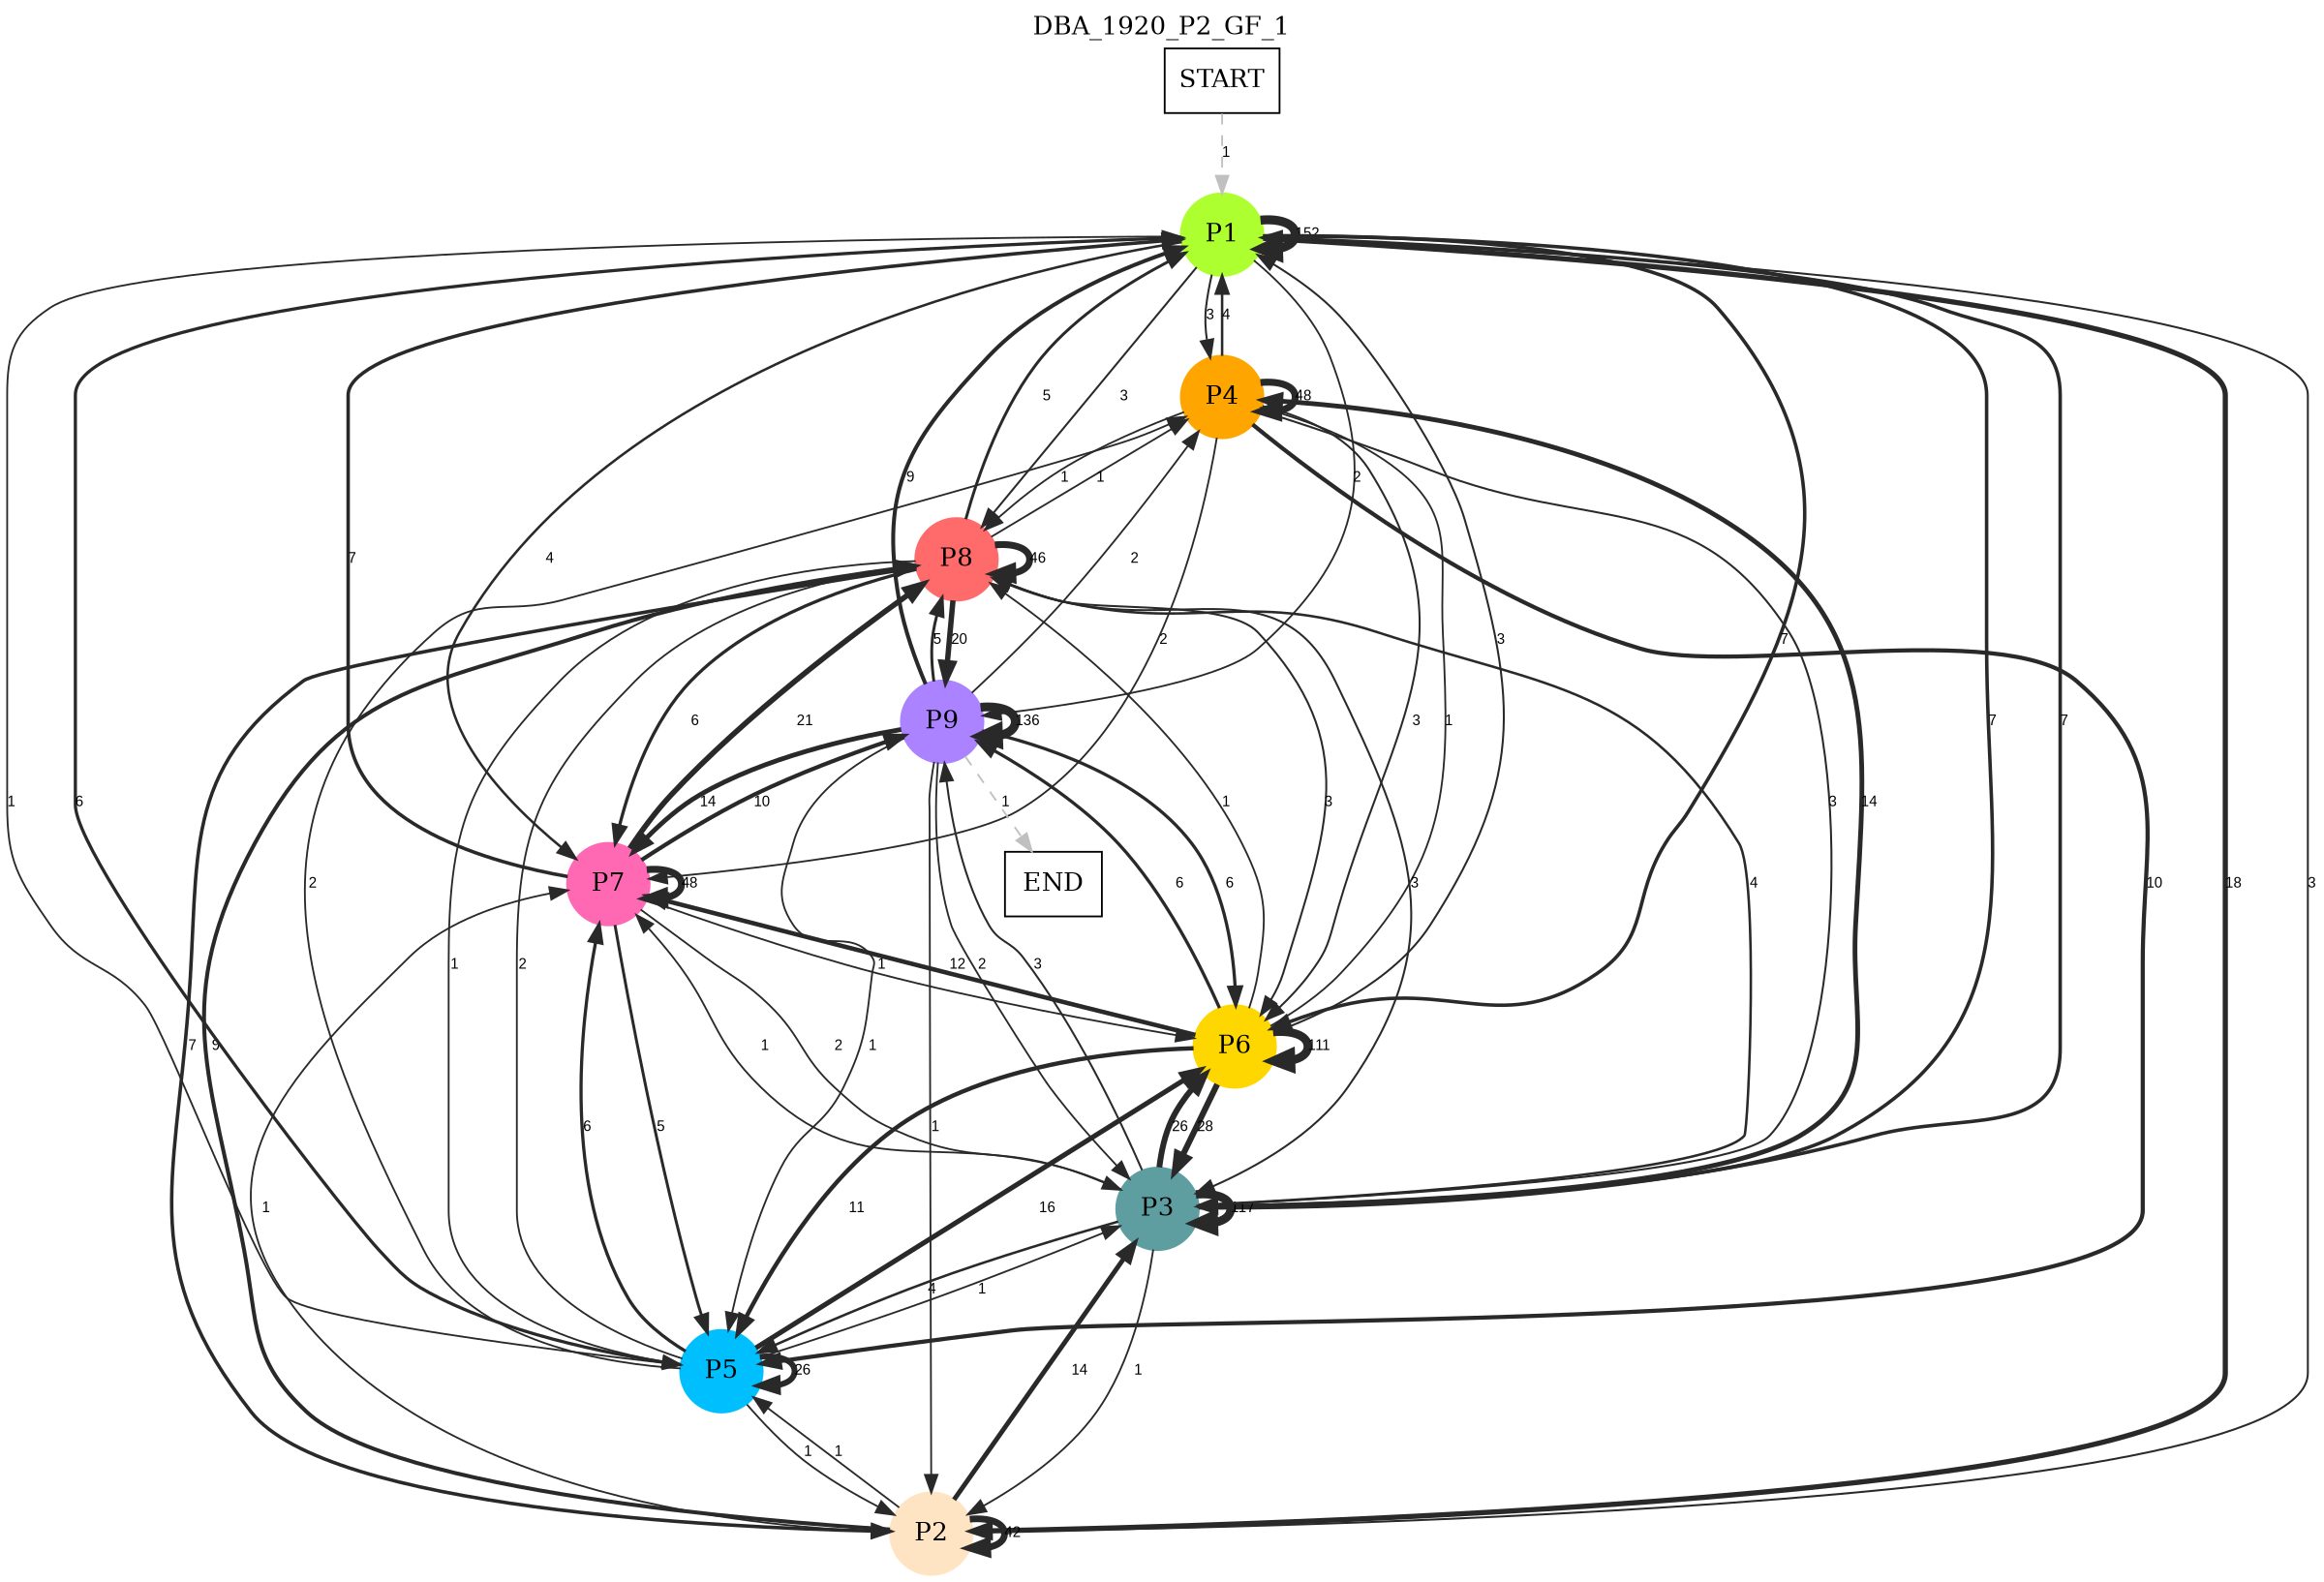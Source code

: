 digraph DBA_1920_P2_GF_1 {
	labelloc="t";
	label=DBA_1920_P2_GF_1;
	dpi = 150
	size="16,11!";
	margin = 0;
"START" [shape=box, fillcolor=white, style=filled, color=black]
"P1" [shape=circle, color=greenyellow, style=filled]
"P4" [shape=circle, color=orange, style=filled]
"P2" [shape=circle, color=bisque, style=filled]
"P5" [shape=circle, color=deepskyblue, style=filled]
"P3" [shape=circle, color=cadetblue, style=filled]
"P6" [shape=circle, color=gold, style=filled]
"P7" [shape=circle, color=hotpink, style=filled]
"P8" [shape=circle, color=indianred1, style=filled]
"P9" [shape=circle, color=mediumpurple1, style=filled]
"END" [shape=box, fillcolor=white, style=filled, color=black]
"START" -> "P1" [ style = dashed color=grey label ="1" labelfloat=false fontname="Arial" fontsize=8]

"P1" -> "P1" [ color=grey16 penwidth = "5.02388052084628"label ="152" labelfloat=false fontname="Arial" fontsize=8]

"P1" -> "P4" [ color=grey16 penwidth = "1.09861228866811"label ="3" labelfloat=false fontname="Arial" fontsize=8]

"P1" -> "P2" [ color=grey16 penwidth = "2.89037175789616"label ="18" labelfloat=false fontname="Arial" fontsize=8]

"P1" -> "P5" [ color=grey16 penwidth = "1"label ="1" labelfloat=false fontname="Arial" fontsize=8]

"P1" -> "P3" [ color=grey16 penwidth = "1.94591014905531"label ="7" labelfloat=false fontname="Arial" fontsize=8]

"P1" -> "P6" [ color=grey16 penwidth = "1.94591014905531"label ="7" labelfloat=false fontname="Arial" fontsize=8]

"P1" -> "P7" [ color=grey16 penwidth = "1.38629436111989"label ="4" labelfloat=false fontname="Arial" fontsize=8]

"P1" -> "P8" [ color=grey16 penwidth = "1.09861228866811"label ="3" labelfloat=false fontname="Arial" fontsize=8]

"P1" -> "P9" [ color=grey16 penwidth = "1"label ="2" labelfloat=false fontname="Arial" fontsize=8]

"P4" -> "P1" [ color=grey16 penwidth = "1.38629436111989"label ="4" labelfloat=false fontname="Arial" fontsize=8]

"P4" -> "P4" [ color=grey16 penwidth = "3.87120101090789"label ="48" labelfloat=false fontname="Arial" fontsize=8]

"P4" -> "P5" [ color=grey16 penwidth = "2.30258509299405"label ="10" labelfloat=false fontname="Arial" fontsize=8]

"P4" -> "P3" [ color=grey16 penwidth = "1.09861228866811"label ="3" labelfloat=false fontname="Arial" fontsize=8]

"P4" -> "P6" [ color=grey16 penwidth = "1.09861228866811"label ="3" labelfloat=false fontname="Arial" fontsize=8]

"P4" -> "P7" [ color=grey16 penwidth = "1"label ="2" labelfloat=false fontname="Arial" fontsize=8]

"P4" -> "P8" [ color=grey16 penwidth = "1"label ="1" labelfloat=false fontname="Arial" fontsize=8]

"P2" -> "P1" [ color=grey16 penwidth = "1.09861228866811"label ="3" labelfloat=false fontname="Arial" fontsize=8]

"P2" -> "P2" [ color=grey16 penwidth = "3.73766961828337"label ="42" labelfloat=false fontname="Arial" fontsize=8]

"P2" -> "P5" [ color=grey16 penwidth = "1"label ="1" labelfloat=false fontname="Arial" fontsize=8]

"P2" -> "P3" [ color=grey16 penwidth = "2.63905732961526"label ="14" labelfloat=false fontname="Arial" fontsize=8]

"P2" -> "P7" [ color=grey16 penwidth = "1"label ="1" labelfloat=false fontname="Arial" fontsize=8]

"P2" -> "P8" [ color=grey16 penwidth = "2.19722457733622"label ="9" labelfloat=false fontname="Arial" fontsize=8]

"P5" -> "P1" [ color=grey16 penwidth = "1.79175946922805"label ="6" labelfloat=false fontname="Arial" fontsize=8]

"P5" -> "P4" [ color=grey16 penwidth = "1"label ="2" labelfloat=false fontname="Arial" fontsize=8]

"P5" -> "P2" [ color=grey16 penwidth = "1"label ="1" labelfloat=false fontname="Arial" fontsize=8]

"P5" -> "P5" [ color=grey16 penwidth = "3.25809653802148"label ="26" labelfloat=false fontname="Arial" fontsize=8]

"P5" -> "P3" [ color=grey16 penwidth = "1"label ="1" labelfloat=false fontname="Arial" fontsize=8]

"P5" -> "P6" [ color=grey16 penwidth = "2.77258872223978"label ="16" labelfloat=false fontname="Arial" fontsize=8]

"P5" -> "P7" [ color=grey16 penwidth = "1.79175946922805"label ="6" labelfloat=false fontname="Arial" fontsize=8]

"P5" -> "P8" [ color=grey16 penwidth = "1"label ="2" labelfloat=false fontname="Arial" fontsize=8]

"P3" -> "P1" [ color=grey16 penwidth = "1.94591014905531"label ="7" labelfloat=false fontname="Arial" fontsize=8]

"P3" -> "P4" [ color=grey16 penwidth = "2.63905732961526"label ="14" labelfloat=false fontname="Arial" fontsize=8]

"P3" -> "P2" [ color=grey16 penwidth = "1"label ="1" labelfloat=false fontname="Arial" fontsize=8]

"P3" -> "P5" [ color=grey16 penwidth = "1.38629436111989"label ="4" labelfloat=false fontname="Arial" fontsize=8]

"P3" -> "P3" [ color=grey16 penwidth = "4.76217393479776"label ="117" labelfloat=false fontname="Arial" fontsize=8]

"P3" -> "P6" [ color=grey16 penwidth = "3.25809653802148"label ="26" labelfloat=false fontname="Arial" fontsize=8]

"P3" -> "P7" [ color=grey16 penwidth = "1"label ="1" labelfloat=false fontname="Arial" fontsize=8]

"P3" -> "P8" [ color=grey16 penwidth = "1.38629436111989"label ="4" labelfloat=false fontname="Arial" fontsize=8]

"P3" -> "P9" [ color=grey16 penwidth = "1.09861228866811"label ="3" labelfloat=false fontname="Arial" fontsize=8]

"P6" -> "P1" [ color=grey16 penwidth = "1.09861228866811"label ="3" labelfloat=false fontname="Arial" fontsize=8]

"P6" -> "P4" [ color=grey16 penwidth = "1"label ="1" labelfloat=false fontname="Arial" fontsize=8]

"P6" -> "P5" [ color=grey16 penwidth = "2.39789527279837"label ="11" labelfloat=false fontname="Arial" fontsize=8]

"P6" -> "P3" [ color=grey16 penwidth = "3.3322045101752"label ="28" labelfloat=false fontname="Arial" fontsize=8]

"P6" -> "P6" [ color=grey16 penwidth = "4.70953020131233"label ="111" labelfloat=false fontname="Arial" fontsize=8]

"P6" -> "P7" [ color=grey16 penwidth = "2.484906649788"label ="12" labelfloat=false fontname="Arial" fontsize=8]

"P6" -> "P8" [ color=grey16 penwidth = "1"label ="1" labelfloat=false fontname="Arial" fontsize=8]

"P6" -> "P9" [ color=grey16 penwidth = "1.79175946922805"label ="6" labelfloat=false fontname="Arial" fontsize=8]

"P7" -> "P1" [ color=grey16 penwidth = "1.94591014905531"label ="7" labelfloat=false fontname="Arial" fontsize=8]

"P7" -> "P5" [ color=grey16 penwidth = "1.6094379124341"label ="5" labelfloat=false fontname="Arial" fontsize=8]

"P7" -> "P3" [ color=grey16 penwidth = "1"label ="2" labelfloat=false fontname="Arial" fontsize=8]

"P7" -> "P6" [ color=grey16 penwidth = "1"label ="1" labelfloat=false fontname="Arial" fontsize=8]

"P7" -> "P7" [ color=grey16 penwidth = "3.87120101090789"label ="48" labelfloat=false fontname="Arial" fontsize=8]

"P7" -> "P8" [ color=grey16 penwidth = "3.04452243772342"label ="21" labelfloat=false fontname="Arial" fontsize=8]

"P7" -> "P9" [ color=grey16 penwidth = "2.30258509299405"label ="10" labelfloat=false fontname="Arial" fontsize=8]

"P8" -> "P1" [ color=grey16 penwidth = "1.6094379124341"label ="5" labelfloat=false fontname="Arial" fontsize=8]

"P8" -> "P4" [ color=grey16 penwidth = "1"label ="1" labelfloat=false fontname="Arial" fontsize=8]

"P8" -> "P2" [ color=grey16 penwidth = "1.94591014905531"label ="7" labelfloat=false fontname="Arial" fontsize=8]

"P8" -> "P5" [ color=grey16 penwidth = "1"label ="1" labelfloat=false fontname="Arial" fontsize=8]

"P8" -> "P3" [ color=grey16 penwidth = "1.09861228866811"label ="3" labelfloat=false fontname="Arial" fontsize=8]

"P8" -> "P6" [ color=grey16 penwidth = "1.09861228866811"label ="3" labelfloat=false fontname="Arial" fontsize=8]

"P8" -> "P7" [ color=grey16 penwidth = "1.79175946922805"label ="6" labelfloat=false fontname="Arial" fontsize=8]

"P8" -> "P8" [ color=grey16 penwidth = "3.8286413964891"label ="46" labelfloat=false fontname="Arial" fontsize=8]

"P8" -> "P9" [ color=grey16 penwidth = "2.99573227355399"label ="20" labelfloat=false fontname="Arial" fontsize=8]

"P9" -> "P1" [ color=grey16 penwidth = "2.19722457733622"label ="9" labelfloat=false fontname="Arial" fontsize=8]

"P9" -> "P4" [ color=grey16 penwidth = "1"label ="2" labelfloat=false fontname="Arial" fontsize=8]

"P9" -> "P2" [ color=grey16 penwidth = "1"label ="1" labelfloat=false fontname="Arial" fontsize=8]

"P9" -> "P5" [ color=grey16 penwidth = "1"label ="1" labelfloat=false fontname="Arial" fontsize=8]

"P9" -> "P3" [ color=grey16 penwidth = "1"label ="2" labelfloat=false fontname="Arial" fontsize=8]

"P9" -> "P6" [ color=grey16 penwidth = "1.79175946922805"label ="6" labelfloat=false fontname="Arial" fontsize=8]

"P9" -> "P7" [ color=grey16 penwidth = "2.63905732961526"label ="14" labelfloat=false fontname="Arial" fontsize=8]

"P9" -> "P8" [ color=grey16 penwidth = "1.6094379124341"label ="5" labelfloat=false fontname="Arial" fontsize=8]

"P9" -> "P9" [ color=grey16 penwidth = "4.91265488573605"label ="136" labelfloat=false fontname="Arial" fontsize=8]

"P9" -> "END" [ style = dashed color=grey label ="1" labelfloat=false fontname="Arial" fontsize=8]

}
